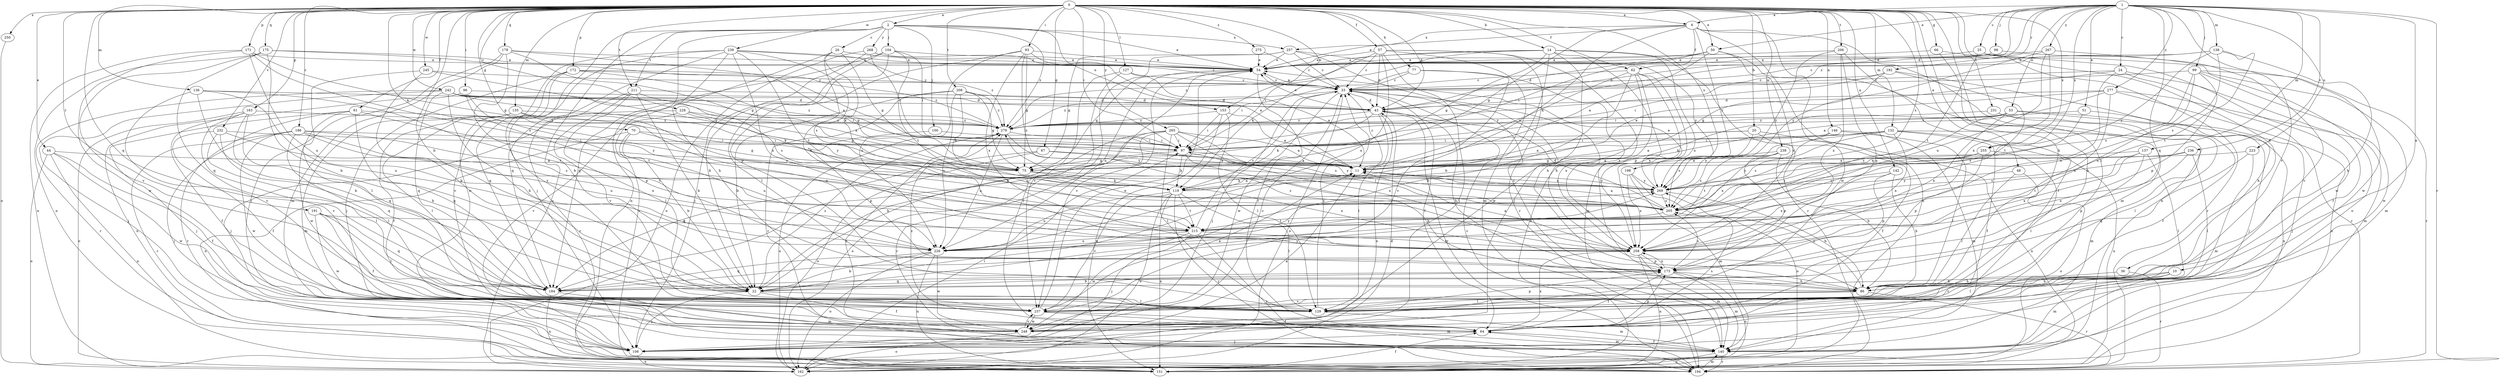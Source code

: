 strict digraph  {
0;
1;
2;
6;
10;
11;
14;
20;
22;
24;
25;
26;
33;
36;
43;
44;
48;
50;
51;
53;
54;
57;
61;
62;
64;
66;
67;
70;
75;
77;
86;
93;
96;
97;
98;
99;
100;
104;
108;
119;
127;
129;
132;
135;
136;
137;
138;
140;
142;
146;
151;
153;
162;
163;
171;
172;
173;
175;
178;
184;
186;
191;
192;
194;
198;
205;
206;
208;
211;
215;
223;
226;
228;
231;
232;
236;
237;
238;
239;
242;
245;
248;
250;
255;
257;
258;
265;
267;
268;
269;
275;
277;
279;
0 -> 2  [label=a];
0 -> 6  [label=a];
0 -> 14  [label=b];
0 -> 20  [label=b];
0 -> 22  [label=b];
0 -> 36  [label=d];
0 -> 43  [label=d];
0 -> 44  [label=e];
0 -> 48  [label=e];
0 -> 50  [label=e];
0 -> 57  [label=f];
0 -> 61  [label=f];
0 -> 62  [label=f];
0 -> 66  [label=g];
0 -> 67  [label=g];
0 -> 70  [label=g];
0 -> 77  [label=h];
0 -> 86  [label=h];
0 -> 93  [label=i];
0 -> 96  [label=i];
0 -> 97  [label=i];
0 -> 119  [label=k];
0 -> 127  [label=l];
0 -> 129  [label=l];
0 -> 132  [label=m];
0 -> 135  [label=m];
0 -> 136  [label=m];
0 -> 142  [label=n];
0 -> 146  [label=n];
0 -> 153  [label=o];
0 -> 163  [label=p];
0 -> 171  [label=p];
0 -> 172  [label=p];
0 -> 175  [label=q];
0 -> 178  [label=q];
0 -> 184  [label=q];
0 -> 186  [label=r];
0 -> 191  [label=r];
0 -> 198  [label=s];
0 -> 205  [label=s];
0 -> 206  [label=t];
0 -> 208  [label=t];
0 -> 211  [label=t];
0 -> 228  [label=v];
0 -> 231  [label=v];
0 -> 232  [label=v];
0 -> 238  [label=w];
0 -> 239  [label=w];
0 -> 242  [label=w];
0 -> 245  [label=w];
0 -> 250  [label=x];
0 -> 255  [label=x];
0 -> 265  [label=y];
0 -> 275  [label=z];
1 -> 6  [label=a];
1 -> 10  [label=a];
1 -> 24  [label=c];
1 -> 25  [label=c];
1 -> 43  [label=d];
1 -> 50  [label=e];
1 -> 51  [label=e];
1 -> 53  [label=e];
1 -> 98  [label=j];
1 -> 99  [label=j];
1 -> 137  [label=m];
1 -> 138  [label=m];
1 -> 184  [label=q];
1 -> 192  [label=r];
1 -> 194  [label=r];
1 -> 223  [label=u];
1 -> 236  [label=v];
1 -> 237  [label=v];
1 -> 255  [label=x];
1 -> 267  [label=y];
1 -> 277  [label=z];
1 -> 279  [label=z];
2 -> 26  [label=c];
2 -> 54  [label=e];
2 -> 100  [label=j];
2 -> 104  [label=j];
2 -> 108  [label=j];
2 -> 151  [label=n];
2 -> 153  [label=o];
2 -> 162  [label=o];
2 -> 211  [label=t];
2 -> 257  [label=x];
2 -> 268  [label=y];
2 -> 279  [label=z];
6 -> 54  [label=e];
6 -> 62  [label=f];
6 -> 75  [label=g];
6 -> 119  [label=k];
6 -> 151  [label=n];
6 -> 162  [label=o];
6 -> 248  [label=w];
6 -> 257  [label=x];
6 -> 269  [label=y];
10 -> 22  [label=b];
10 -> 86  [label=h];
10 -> 129  [label=l];
10 -> 140  [label=m];
10 -> 237  [label=v];
11 -> 33  [label=c];
11 -> 119  [label=k];
11 -> 269  [label=y];
14 -> 22  [label=b];
14 -> 54  [label=e];
14 -> 75  [label=g];
14 -> 97  [label=i];
14 -> 108  [label=j];
14 -> 173  [label=p];
14 -> 194  [label=r];
14 -> 258  [label=x];
14 -> 279  [label=z];
20 -> 11  [label=a];
20 -> 64  [label=f];
20 -> 97  [label=i];
20 -> 151  [label=n];
20 -> 205  [label=s];
22 -> 64  [label=f];
22 -> 108  [label=j];
22 -> 129  [label=l];
22 -> 279  [label=z];
24 -> 11  [label=a];
24 -> 33  [label=c];
24 -> 64  [label=f];
24 -> 194  [label=r];
24 -> 226  [label=u];
25 -> 54  [label=e];
25 -> 162  [label=o];
25 -> 215  [label=t];
25 -> 248  [label=w];
26 -> 54  [label=e];
26 -> 75  [label=g];
26 -> 119  [label=k];
26 -> 194  [label=r];
26 -> 258  [label=x];
33 -> 43  [label=d];
33 -> 54  [label=e];
33 -> 64  [label=f];
33 -> 108  [label=j];
33 -> 162  [label=o];
33 -> 248  [label=w];
33 -> 258  [label=x];
33 -> 279  [label=z];
36 -> 86  [label=h];
36 -> 194  [label=r];
43 -> 54  [label=e];
43 -> 86  [label=h];
43 -> 119  [label=k];
43 -> 129  [label=l];
43 -> 162  [label=o];
43 -> 194  [label=r];
43 -> 279  [label=z];
44 -> 11  [label=a];
44 -> 64  [label=f];
44 -> 151  [label=n];
44 -> 162  [label=o];
44 -> 248  [label=w];
48 -> 129  [label=l];
48 -> 162  [label=o];
48 -> 269  [label=y];
50 -> 11  [label=a];
50 -> 43  [label=d];
50 -> 54  [label=e];
50 -> 97  [label=i];
50 -> 140  [label=m];
50 -> 258  [label=x];
51 -> 108  [label=j];
51 -> 205  [label=s];
51 -> 279  [label=z];
53 -> 108  [label=j];
53 -> 119  [label=k];
53 -> 151  [label=n];
53 -> 205  [label=s];
53 -> 258  [label=x];
53 -> 279  [label=z];
54 -> 33  [label=c];
54 -> 64  [label=f];
54 -> 75  [label=g];
54 -> 184  [label=q];
54 -> 226  [label=u];
54 -> 237  [label=v];
57 -> 33  [label=c];
57 -> 43  [label=d];
57 -> 54  [label=e];
57 -> 86  [label=h];
57 -> 108  [label=j];
57 -> 119  [label=k];
57 -> 140  [label=m];
57 -> 194  [label=r];
57 -> 226  [label=u];
61 -> 108  [label=j];
61 -> 184  [label=q];
61 -> 194  [label=r];
61 -> 248  [label=w];
61 -> 269  [label=y];
61 -> 279  [label=z];
62 -> 11  [label=a];
62 -> 22  [label=b];
62 -> 33  [label=c];
62 -> 140  [label=m];
62 -> 151  [label=n];
62 -> 248  [label=w];
62 -> 258  [label=x];
64 -> 108  [label=j];
64 -> 140  [label=m];
64 -> 173  [label=p];
64 -> 205  [label=s];
64 -> 258  [label=x];
64 -> 279  [label=z];
66 -> 54  [label=e];
66 -> 86  [label=h];
66 -> 194  [label=r];
67 -> 11  [label=a];
67 -> 162  [label=o];
67 -> 184  [label=q];
67 -> 269  [label=y];
70 -> 22  [label=b];
70 -> 75  [label=g];
70 -> 97  [label=i];
70 -> 151  [label=n];
70 -> 226  [label=u];
75 -> 119  [label=k];
75 -> 258  [label=x];
77 -> 33  [label=c];
77 -> 97  [label=i];
77 -> 237  [label=v];
77 -> 258  [label=x];
86 -> 129  [label=l];
86 -> 194  [label=r];
86 -> 237  [label=v];
86 -> 269  [label=y];
93 -> 11  [label=a];
93 -> 54  [label=e];
93 -> 75  [label=g];
93 -> 108  [label=j];
93 -> 205  [label=s];
93 -> 226  [label=u];
93 -> 258  [label=x];
96 -> 43  [label=d];
96 -> 151  [label=n];
96 -> 173  [label=p];
96 -> 215  [label=t];
97 -> 11  [label=a];
97 -> 75  [label=g];
97 -> 86  [label=h];
97 -> 119  [label=k];
98 -> 43  [label=d];
98 -> 54  [label=e];
98 -> 248  [label=w];
99 -> 33  [label=c];
99 -> 140  [label=m];
99 -> 173  [label=p];
99 -> 194  [label=r];
99 -> 205  [label=s];
99 -> 226  [label=u];
99 -> 248  [label=w];
100 -> 97  [label=i];
100 -> 173  [label=p];
104 -> 54  [label=e];
104 -> 97  [label=i];
104 -> 129  [label=l];
104 -> 173  [label=p];
104 -> 184  [label=q];
104 -> 215  [label=t];
108 -> 11  [label=a];
108 -> 162  [label=o];
119 -> 11  [label=a];
119 -> 129  [label=l];
119 -> 151  [label=n];
119 -> 162  [label=o];
119 -> 194  [label=r];
119 -> 215  [label=t];
119 -> 226  [label=u];
119 -> 237  [label=v];
127 -> 11  [label=a];
127 -> 22  [label=b];
127 -> 33  [label=c];
127 -> 64  [label=f];
129 -> 33  [label=c];
129 -> 140  [label=m];
129 -> 173  [label=p];
132 -> 11  [label=a];
132 -> 64  [label=f];
132 -> 97  [label=i];
132 -> 140  [label=m];
132 -> 151  [label=n];
132 -> 205  [label=s];
132 -> 258  [label=x];
132 -> 269  [label=y];
135 -> 64  [label=f];
135 -> 129  [label=l];
135 -> 140  [label=m];
135 -> 205  [label=s];
135 -> 226  [label=u];
135 -> 279  [label=z];
136 -> 22  [label=b];
136 -> 43  [label=d];
136 -> 215  [label=t];
136 -> 226  [label=u];
136 -> 237  [label=v];
137 -> 11  [label=a];
137 -> 129  [label=l];
137 -> 173  [label=p];
137 -> 215  [label=t];
137 -> 258  [label=x];
138 -> 33  [label=c];
138 -> 54  [label=e];
138 -> 86  [label=h];
138 -> 205  [label=s];
138 -> 215  [label=t];
138 -> 269  [label=y];
140 -> 64  [label=f];
140 -> 151  [label=n];
140 -> 194  [label=r];
140 -> 279  [label=z];
142 -> 86  [label=h];
142 -> 173  [label=p];
142 -> 258  [label=x];
142 -> 269  [label=y];
146 -> 97  [label=i];
146 -> 129  [label=l];
146 -> 140  [label=m];
146 -> 258  [label=x];
151 -> 64  [label=f];
153 -> 11  [label=a];
153 -> 97  [label=i];
153 -> 129  [label=l];
153 -> 151  [label=n];
153 -> 279  [label=z];
162 -> 43  [label=d];
162 -> 97  [label=i];
163 -> 22  [label=b];
163 -> 64  [label=f];
163 -> 162  [label=o];
163 -> 184  [label=q];
163 -> 237  [label=v];
163 -> 279  [label=z];
171 -> 54  [label=e];
171 -> 75  [label=g];
171 -> 151  [label=n];
171 -> 205  [label=s];
171 -> 226  [label=u];
171 -> 248  [label=w];
172 -> 33  [label=c];
172 -> 75  [label=g];
172 -> 108  [label=j];
172 -> 184  [label=q];
172 -> 237  [label=v];
172 -> 279  [label=z];
173 -> 22  [label=b];
173 -> 33  [label=c];
173 -> 64  [label=f];
173 -> 86  [label=h];
173 -> 140  [label=m];
173 -> 162  [label=o];
173 -> 184  [label=q];
173 -> 205  [label=s];
173 -> 258  [label=x];
175 -> 11  [label=a];
175 -> 22  [label=b];
175 -> 54  [label=e];
175 -> 151  [label=n];
175 -> 184  [label=q];
175 -> 237  [label=v];
178 -> 22  [label=b];
178 -> 54  [label=e];
178 -> 75  [label=g];
178 -> 97  [label=i];
178 -> 108  [label=j];
178 -> 140  [label=m];
184 -> 140  [label=m];
184 -> 151  [label=n];
184 -> 269  [label=y];
186 -> 97  [label=i];
186 -> 108  [label=j];
186 -> 129  [label=l];
186 -> 194  [label=r];
186 -> 205  [label=s];
186 -> 226  [label=u];
186 -> 248  [label=w];
186 -> 258  [label=x];
191 -> 64  [label=f];
191 -> 129  [label=l];
191 -> 184  [label=q];
191 -> 215  [label=t];
191 -> 248  [label=w];
192 -> 33  [label=c];
192 -> 75  [label=g];
192 -> 86  [label=h];
192 -> 97  [label=i];
192 -> 215  [label=t];
194 -> 33  [label=c];
194 -> 140  [label=m];
198 -> 140  [label=m];
198 -> 162  [label=o];
198 -> 258  [label=x];
198 -> 269  [label=y];
205 -> 11  [label=a];
205 -> 43  [label=d];
205 -> 97  [label=i];
205 -> 215  [label=t];
206 -> 54  [label=e];
206 -> 64  [label=f];
206 -> 173  [label=p];
206 -> 258  [label=x];
206 -> 269  [label=y];
208 -> 22  [label=b];
208 -> 43  [label=d];
208 -> 75  [label=g];
208 -> 119  [label=k];
208 -> 194  [label=r];
208 -> 226  [label=u];
208 -> 279  [label=z];
211 -> 22  [label=b];
211 -> 43  [label=d];
211 -> 129  [label=l];
211 -> 194  [label=r];
211 -> 205  [label=s];
211 -> 237  [label=v];
215 -> 33  [label=c];
215 -> 108  [label=j];
215 -> 194  [label=r];
215 -> 226  [label=u];
215 -> 248  [label=w];
215 -> 258  [label=x];
223 -> 75  [label=g];
223 -> 140  [label=m];
223 -> 184  [label=q];
226 -> 22  [label=b];
226 -> 151  [label=n];
226 -> 162  [label=o];
226 -> 184  [label=q];
226 -> 248  [label=w];
226 -> 269  [label=y];
228 -> 75  [label=g];
228 -> 108  [label=j];
228 -> 237  [label=v];
228 -> 269  [label=y];
228 -> 279  [label=z];
231 -> 64  [label=f];
231 -> 129  [label=l];
231 -> 279  [label=z];
232 -> 64  [label=f];
232 -> 97  [label=i];
232 -> 129  [label=l];
232 -> 184  [label=q];
232 -> 215  [label=t];
236 -> 75  [label=g];
236 -> 129  [label=l];
236 -> 205  [label=s];
236 -> 258  [label=x];
237 -> 11  [label=a];
237 -> 54  [label=e];
237 -> 64  [label=f];
237 -> 140  [label=m];
237 -> 248  [label=w];
238 -> 11  [label=a];
238 -> 86  [label=h];
238 -> 173  [label=p];
238 -> 205  [label=s];
238 -> 215  [label=t];
239 -> 54  [label=e];
239 -> 86  [label=h];
239 -> 184  [label=q];
239 -> 205  [label=s];
239 -> 215  [label=t];
239 -> 237  [label=v];
239 -> 248  [label=w];
239 -> 258  [label=x];
239 -> 279  [label=z];
242 -> 11  [label=a];
242 -> 22  [label=b];
242 -> 43  [label=d];
242 -> 97  [label=i];
242 -> 108  [label=j];
242 -> 119  [label=k];
242 -> 184  [label=q];
242 -> 194  [label=r];
242 -> 279  [label=z];
245 -> 22  [label=b];
245 -> 33  [label=c];
245 -> 75  [label=g];
245 -> 129  [label=l];
248 -> 33  [label=c];
248 -> 162  [label=o];
248 -> 237  [label=v];
250 -> 162  [label=o];
255 -> 11  [label=a];
255 -> 129  [label=l];
255 -> 173  [label=p];
255 -> 205  [label=s];
255 -> 269  [label=y];
257 -> 33  [label=c];
257 -> 54  [label=e];
257 -> 75  [label=g];
257 -> 86  [label=h];
257 -> 237  [label=v];
257 -> 269  [label=y];
258 -> 11  [label=a];
258 -> 140  [label=m];
258 -> 151  [label=n];
258 -> 173  [label=p];
258 -> 279  [label=z];
265 -> 11  [label=a];
265 -> 22  [label=b];
265 -> 97  [label=i];
265 -> 129  [label=l];
265 -> 162  [label=o];
265 -> 194  [label=r];
265 -> 205  [label=s];
265 -> 258  [label=x];
267 -> 54  [label=e];
267 -> 226  [label=u];
267 -> 237  [label=v];
267 -> 258  [label=x];
267 -> 269  [label=y];
268 -> 22  [label=b];
268 -> 33  [label=c];
268 -> 54  [label=e];
268 -> 97  [label=i];
268 -> 162  [label=o];
269 -> 11  [label=a];
269 -> 54  [label=e];
269 -> 86  [label=h];
269 -> 205  [label=s];
275 -> 33  [label=c];
275 -> 54  [label=e];
277 -> 11  [label=a];
277 -> 43  [label=d];
277 -> 97  [label=i];
277 -> 140  [label=m];
277 -> 151  [label=n];
277 -> 258  [label=x];
279 -> 97  [label=i];
279 -> 162  [label=o];
279 -> 226  [label=u];
279 -> 269  [label=y];
}
